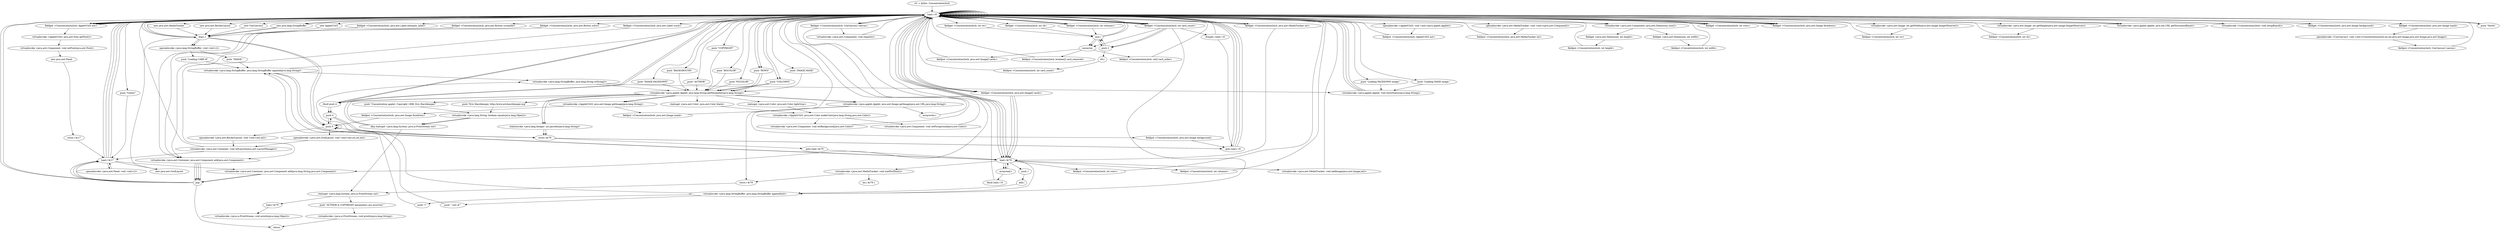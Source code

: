 digraph "" {
    "r0 := @this: Concentration2ech"
    "load.r r0"
    "r0 := @this: Concentration2ech"->"load.r r0";
    "new AppletUtil3"
    "load.r r0"->"new AppletUtil3";
    "dup1.r"
    "new AppletUtil3"->"dup1.r";
    "dup1.r"->"load.r r0";
    "specialinvoke <AppletUtil3: void <init>(java.applet.Applet)>"
    "load.r r0"->"specialinvoke <AppletUtil3: void <init>(java.applet.Applet)>";
    "fieldput <Concentration2ech: AppletUtil3 aut>"
    "specialinvoke <AppletUtil3: void <init>(java.applet.Applet)>"->"fieldput <Concentration2ech: AppletUtil3 aut>";
    "fieldput <Concentration2ech: AppletUtil3 aut>"->"load.r r0";
    "new java.awt.MediaTracker"
    "load.r r0"->"new java.awt.MediaTracker";
    "new java.awt.MediaTracker"->"dup1.r";
    "dup1.r"->"load.r r0";
    "specialinvoke <java.awt.MediaTracker: void <init>(java.awt.Component)>"
    "load.r r0"->"specialinvoke <java.awt.MediaTracker: void <init>(java.awt.Component)>";
    "fieldput <Concentration2ech: java.awt.MediaTracker mt>"
    "specialinvoke <java.awt.MediaTracker: void <init>(java.awt.Component)>"->"fieldput <Concentration2ech: java.awt.MediaTracker mt>";
    "fieldput <Concentration2ech: java.awt.MediaTracker mt>"->"load.r r0";
    "load.r r0"->"load.r r0";
    "virtualinvoke <java.awt.Component: java.awt.Dimension size()>"
    "load.r r0"->"virtualinvoke <java.awt.Component: java.awt.Dimension size()>";
    "fieldget <java.awt.Dimension: int width>"
    "virtualinvoke <java.awt.Component: java.awt.Dimension size()>"->"fieldget <java.awt.Dimension: int width>";
    "fieldput <Concentration2ech: int width>"
    "fieldget <java.awt.Dimension: int width>"->"fieldput <Concentration2ech: int width>";
    "fieldput <Concentration2ech: int width>"->"load.r r0";
    "load.r r0"->"load.r r0";
    "load.r r0"->"virtualinvoke <java.awt.Component: java.awt.Dimension size()>";
    "fieldget <java.awt.Dimension: int height>"
    "virtualinvoke <java.awt.Component: java.awt.Dimension size()>"->"fieldget <java.awt.Dimension: int height>";
    "fieldput <Concentration2ech: int height>"
    "fieldget <java.awt.Dimension: int height>"->"fieldput <Concentration2ech: int height>";
    "fieldput <Concentration2ech: int height>"->"load.r r0";
    "new java.awt.BorderLayout"
    "load.r r0"->"new java.awt.BorderLayout";
    "new java.awt.BorderLayout"->"dup1.r";
    "push 0"
    "dup1.r"->"push 0";
    "push 0"->"push 0";
    "specialinvoke <java.awt.BorderLayout: void <init>(int,int)>"
    "push 0"->"specialinvoke <java.awt.BorderLayout: void <init>(int,int)>";
    "virtualinvoke <java.awt.Container: void setLayout(java.awt.LayoutManager)>"
    "specialinvoke <java.awt.BorderLayout: void <init>(int,int)>"->"virtualinvoke <java.awt.Container: void setLayout(java.awt.LayoutManager)>";
    "virtualinvoke <java.awt.Container: void setLayout(java.awt.LayoutManager)>"->"load.r r0";
    "load.r r0"->"load.r r0";
    "fieldget <Concentration2ech: AppletUtil3 aut>"
    "load.r r0"->"fieldget <Concentration2ech: AppletUtil3 aut>";
    "fieldget <Concentration2ech: AppletUtil3 aut>"->"load.r r0";
    "push \"BGCOLOR\""
    "load.r r0"->"push \"BGCOLOR\"";
    "virtualinvoke <java.applet.Applet: java.lang.String getParameter(java.lang.String)>"
    "push \"BGCOLOR\""->"virtualinvoke <java.applet.Applet: java.lang.String getParameter(java.lang.String)>";
    "staticget <java.awt.Color: java.awt.Color lightGray>"
    "virtualinvoke <java.applet.Applet: java.lang.String getParameter(java.lang.String)>"->"staticget <java.awt.Color: java.awt.Color lightGray>";
    "virtualinvoke <AppletUtil3: java.awt.Color makeColor(java.lang.String,java.awt.Color)>"
    "staticget <java.awt.Color: java.awt.Color lightGray>"->"virtualinvoke <AppletUtil3: java.awt.Color makeColor(java.lang.String,java.awt.Color)>";
    "virtualinvoke <java.awt.Component: void setBackground(java.awt.Color)>"
    "virtualinvoke <AppletUtil3: java.awt.Color makeColor(java.lang.String,java.awt.Color)>"->"virtualinvoke <java.awt.Component: void setBackground(java.awt.Color)>";
    "virtualinvoke <java.awt.Component: void setBackground(java.awt.Color)>"->"load.r r0";
    "load.r r0"->"load.r r0";
    "load.r r0"->"fieldget <Concentration2ech: AppletUtil3 aut>";
    "fieldget <Concentration2ech: AppletUtil3 aut>"->"load.r r0";
    "push \"FGCOLOR\""
    "load.r r0"->"push \"FGCOLOR\"";
    "push \"FGCOLOR\""->"virtualinvoke <java.applet.Applet: java.lang.String getParameter(java.lang.String)>";
    "staticget <java.awt.Color: java.awt.Color black>"
    "virtualinvoke <java.applet.Applet: java.lang.String getParameter(java.lang.String)>"->"staticget <java.awt.Color: java.awt.Color black>";
    "staticget <java.awt.Color: java.awt.Color black>"->"virtualinvoke <AppletUtil3: java.awt.Color makeColor(java.lang.String,java.awt.Color)>";
    "virtualinvoke <java.awt.Component: void setForeground(java.awt.Color)>"
    "virtualinvoke <AppletUtil3: java.awt.Color makeColor(java.lang.String,java.awt.Color)>"->"virtualinvoke <java.awt.Component: void setForeground(java.awt.Color)>";
    "virtualinvoke <java.awt.Component: void setForeground(java.awt.Color)>"->"load.r r0";
    "load.r r0"->"load.r r0";
    "load.r r0"->"fieldget <Concentration2ech: AppletUtil3 aut>";
    "virtualinvoke <AppletUtil3: java.awt.Font getFont()>"
    "fieldget <Concentration2ech: AppletUtil3 aut>"->"virtualinvoke <AppletUtil3: java.awt.Font getFont()>";
    "virtualinvoke <java.awt.Component: void setFont(java.awt.Font)>"
    "virtualinvoke <AppletUtil3: java.awt.Font getFont()>"->"virtualinvoke <java.awt.Component: void setFont(java.awt.Font)>";
    "new java.awt.Panel"
    "virtualinvoke <java.awt.Component: void setFont(java.awt.Font)>"->"new java.awt.Panel";
    "store.r $r17"
    "new java.awt.Panel"->"store.r $r17";
    "load.r $r17"
    "store.r $r17"->"load.r $r17";
    "specialinvoke <java.awt.Panel: void <init>()>"
    "load.r $r17"->"specialinvoke <java.awt.Panel: void <init>()>";
    "specialinvoke <java.awt.Panel: void <init>()>"->"load.r $r17";
    "new java.awt.GridLayout"
    "load.r $r17"->"new java.awt.GridLayout";
    "new java.awt.GridLayout"->"dup1.r";
    "dup1.r"->"push 0";
    "push 4"
    "push 0"->"push 4";
    "push 4"->"push 0";
    "push 0"->"push 0";
    "specialinvoke <java.awt.GridLayout: void <init>(int,int,int,int)>"
    "push 0"->"specialinvoke <java.awt.GridLayout: void <init>(int,int,int,int)>";
    "specialinvoke <java.awt.GridLayout: void <init>(int,int,int,int)>"->"virtualinvoke <java.awt.Container: void setLayout(java.awt.LayoutManager)>";
    "virtualinvoke <java.awt.Container: void setLayout(java.awt.LayoutManager)>"->"load.r $r17";
    "load.r $r17"->"load.r r0";
    "fieldget <Concentration2ech: java.awt.Label attempts_label>"
    "load.r r0"->"fieldget <Concentration2ech: java.awt.Label attempts_label>";
    "virtualinvoke <java.awt.Container: java.awt.Component add(java.awt.Component)>"
    "fieldget <Concentration2ech: java.awt.Label attempts_label>"->"virtualinvoke <java.awt.Container: java.awt.Component add(java.awt.Component)>";
    "pop"
    "virtualinvoke <java.awt.Container: java.awt.Component add(java.awt.Component)>"->"pop";
    "pop"->"load.r $r17";
    "load.r $r17"->"load.r r0";
    "fieldget <Concentration2ech: java.awt.Button scramble>"
    "load.r r0"->"fieldget <Concentration2ech: java.awt.Button scramble>";
    "fieldget <Concentration2ech: java.awt.Button scramble>"->"virtualinvoke <java.awt.Container: java.awt.Component add(java.awt.Component)>";
    "virtualinvoke <java.awt.Container: java.awt.Component add(java.awt.Component)>"->"pop";
    "pop"->"load.r $r17";
    "load.r $r17"->"load.r r0";
    "fieldget <Concentration2ech: java.awt.Button solve>"
    "load.r r0"->"fieldget <Concentration2ech: java.awt.Button solve>";
    "fieldget <Concentration2ech: java.awt.Button solve>"->"virtualinvoke <java.awt.Container: java.awt.Component add(java.awt.Component)>";
    "virtualinvoke <java.awt.Container: java.awt.Component add(java.awt.Component)>"->"pop";
    "pop"->"load.r $r17";
    "load.r $r17"->"load.r r0";
    "fieldget <Concentration2ech: java.awt.Label score>"
    "load.r r0"->"fieldget <Concentration2ech: java.awt.Label score>";
    "fieldget <Concentration2ech: java.awt.Label score>"->"virtualinvoke <java.awt.Container: java.awt.Component add(java.awt.Component)>";
    "virtualinvoke <java.awt.Container: java.awt.Component add(java.awt.Component)>"->"pop";
    "pop"->"load.r r0";
    "push \"ROWS\""
    "load.r r0"->"push \"ROWS\"";
    "push \"ROWS\""->"virtualinvoke <java.applet.Applet: java.lang.String getParameter(java.lang.String)>";
    "ifnull push 4"
    "virtualinvoke <java.applet.Applet: java.lang.String getParameter(java.lang.String)>"->"ifnull push 4";
    "ifnull push 4"->"load.r r0";
    "load.r r0"->"push \"ROWS\"";
    "push \"ROWS\""->"virtualinvoke <java.applet.Applet: java.lang.String getParameter(java.lang.String)>";
    "staticinvoke <java.lang.Integer: int parseInt(java.lang.String)>"
    "virtualinvoke <java.applet.Applet: java.lang.String getParameter(java.lang.String)>"->"staticinvoke <java.lang.Integer: int parseInt(java.lang.String)>";
    "store.i $r79"
    "staticinvoke <java.lang.Integer: int parseInt(java.lang.String)>"->"store.i $r79";
    "goto load.r r0"
    "store.i $r79"->"goto load.r r0";
    "goto load.r r0"->"load.r r0";
    "load.i $r79"
    "load.r r0"->"load.i $r79";
    "fieldput <Concentration2ech: int rows>"
    "load.i $r79"->"fieldput <Concentration2ech: int rows>";
    "fieldput <Concentration2ech: int rows>"->"load.r r0";
    "push \"COLUMNS\""
    "load.r r0"->"push \"COLUMNS\"";
    "push \"COLUMNS\""->"virtualinvoke <java.applet.Applet: java.lang.String getParameter(java.lang.String)>";
    "virtualinvoke <java.applet.Applet: java.lang.String getParameter(java.lang.String)>"->"ifnull push 4";
    "ifnull push 4"->"load.r r0";
    "load.r r0"->"push \"COLUMNS\"";
    "push \"COLUMNS\""->"virtualinvoke <java.applet.Applet: java.lang.String getParameter(java.lang.String)>";
    "virtualinvoke <java.applet.Applet: java.lang.String getParameter(java.lang.String)>"->"staticinvoke <java.lang.Integer: int parseInt(java.lang.String)>";
    "staticinvoke <java.lang.Integer: int parseInt(java.lang.String)>"->"store.i $r79";
    "store.i $r79"->"goto load.r r0";
    "goto load.r r0"->"load.r r0";
    "load.r r0"->"load.i $r79";
    "fieldput <Concentration2ech: int columns>"
    "load.i $r79"->"fieldput <Concentration2ech: int columns>";
    "fieldput <Concentration2ech: int columns>"->"load.r r0";
    "load.r r0"->"load.r r0";
    "fieldget <Concentration2ech: int rows>"
    "load.r r0"->"fieldget <Concentration2ech: int rows>";
    "fieldget <Concentration2ech: int rows>"->"load.r r0";
    "fieldget <Concentration2ech: int columns>"
    "load.r r0"->"fieldget <Concentration2ech: int columns>";
    "mul.i"
    "fieldget <Concentration2ech: int columns>"->"mul.i";
    "push 2"
    "mul.i"->"push 2";
    "div.i"
    "push 2"->"div.i";
    "fieldput <Concentration2ech: int card_count>"
    "div.i"->"fieldput <Concentration2ech: int card_count>";
    "fieldput <Concentration2ech: int card_count>"->"load.r r0";
    "load.r r0"->"load.r r0";
    "fieldget <Concentration2ech: int card_count>"
    "load.r r0"->"fieldget <Concentration2ech: int card_count>";
    "newarray"
    "fieldget <Concentration2ech: int card_count>"->"newarray";
    "fieldput <Concentration2ech: java.awt.Image[] cards>"
    "newarray"->"fieldput <Concentration2ech: java.awt.Image[] cards>";
    "fieldput <Concentration2ech: java.awt.Image[] cards>"->"load.r r0";
    "load.r r0"->"load.r r0";
    "load.r r0"->"fieldget <Concentration2ech: int card_count>";
    "fieldget <Concentration2ech: int card_count>"->"push 2";
    "push 2"->"mul.i";
    "mul.i"->"newarray";
    "fieldput <Concentration2ech: boolean[] card_removed>"
    "newarray"->"fieldput <Concentration2ech: boolean[] card_removed>";
    "fieldput <Concentration2ech: boolean[] card_removed>"->"load.r r0";
    "load.r r0"->"load.r r0";
    "load.r r0"->"fieldget <Concentration2ech: int card_count>";
    "fieldget <Concentration2ech: int card_count>"->"push 2";
    "push 2"->"mul.i";
    "mul.i"->"newarray";
    "fieldput <Concentration2ech: int[] card_order>"
    "newarray"->"fieldput <Concentration2ech: int[] card_order>";
    "fieldput <Concentration2ech: int[] card_order>"->"load.r r0";
    "push \"Loading MASK image.\""
    "load.r r0"->"push \"Loading MASK image.\"";
    "virtualinvoke <java.applet.Applet: void showStatus(java.lang.String)>"
    "push \"Loading MASK image.\""->"virtualinvoke <java.applet.Applet: void showStatus(java.lang.String)>";
    "virtualinvoke <java.applet.Applet: void showStatus(java.lang.String)>"->"load.r r0";
    "load.r r0"->"load.r r0";
    "load.r r0"->"fieldget <Concentration2ech: AppletUtil3 aut>";
    "fieldget <Concentration2ech: AppletUtil3 aut>"->"load.r r0";
    "push \"IMAGE.MASK\""
    "load.r r0"->"push \"IMAGE.MASK\"";
    "push \"IMAGE.MASK\""->"virtualinvoke <java.applet.Applet: java.lang.String getParameter(java.lang.String)>";
    "virtualinvoke <AppletUtil3: java.awt.Image getImage(java.lang.String)>"
    "virtualinvoke <java.applet.Applet: java.lang.String getParameter(java.lang.String)>"->"virtualinvoke <AppletUtil3: java.awt.Image getImage(java.lang.String)>";
    "fieldput <Concentration2ech: java.awt.Image mask>"
    "virtualinvoke <AppletUtil3: java.awt.Image getImage(java.lang.String)>"->"fieldput <Concentration2ech: java.awt.Image mask>";
    "fieldput <Concentration2ech: java.awt.Image mask>"->"load.r r0";
    "push \"Loading FACEDOWN image.\""
    "load.r r0"->"push \"Loading FACEDOWN image.\"";
    "push \"Loading FACEDOWN image.\""->"virtualinvoke <java.applet.Applet: void showStatus(java.lang.String)>";
    "virtualinvoke <java.applet.Applet: void showStatus(java.lang.String)>"->"load.r r0";
    "load.r r0"->"load.r r0";
    "load.r r0"->"fieldget <Concentration2ech: AppletUtil3 aut>";
    "fieldget <Concentration2ech: AppletUtil3 aut>"->"load.r r0";
    "push \"IMAGE.FACEDOWN\""
    "load.r r0"->"push \"IMAGE.FACEDOWN\"";
    "push \"IMAGE.FACEDOWN\""->"virtualinvoke <java.applet.Applet: java.lang.String getParameter(java.lang.String)>";
    "virtualinvoke <java.applet.Applet: java.lang.String getParameter(java.lang.String)>"->"virtualinvoke <AppletUtil3: java.awt.Image getImage(java.lang.String)>";
    "fieldput <Concentration2ech: java.awt.Image facedown>"
    "virtualinvoke <AppletUtil3: java.awt.Image getImage(java.lang.String)>"->"fieldput <Concentration2ech: java.awt.Image facedown>";
    "fieldput <Concentration2ech: java.awt.Image facedown>"->"push 0";
    "push 0"->"store.i $r79";
    "goto load.i $r79"
    "store.i $r79"->"goto load.i $r79";
    "goto load.i $r79"->"load.i $r79";
    "load.i $r79"->"load.r r0";
    "load.r r0"->"fieldget <Concentration2ech: int card_count>";
    "ifcmplt.i load.r r0"
    "fieldget <Concentration2ech: int card_count>"->"ifcmplt.i load.r r0";
    "ifcmplt.i load.r r0"->"goto load.r r0";
    "goto load.r r0"->"load.r r0";
    "load.r r0"->"load.r r0";
    "fieldget <Concentration2ech: java.awt.Image facedown>"
    "load.r r0"->"fieldget <Concentration2ech: java.awt.Image facedown>";
    "fieldget <Concentration2ech: java.awt.Image facedown>"->"load.r r0";
    "virtualinvoke <java.awt.Image: int getWidth(java.awt.image.ImageObserver)>"
    "load.r r0"->"virtualinvoke <java.awt.Image: int getWidth(java.awt.image.ImageObserver)>";
    "fieldput <Concentration2ech: int cw>"
    "virtualinvoke <java.awt.Image: int getWidth(java.awt.image.ImageObserver)>"->"fieldput <Concentration2ech: int cw>";
    "fieldput <Concentration2ech: int cw>"->"load.r r0";
    "load.r r0"->"load.r r0";
    "load.r r0"->"fieldget <Concentration2ech: java.awt.Image facedown>";
    "fieldget <Concentration2ech: java.awt.Image facedown>"->"load.r r0";
    "virtualinvoke <java.awt.Image: int getHeight(java.awt.image.ImageObserver)>"
    "load.r r0"->"virtualinvoke <java.awt.Image: int getHeight(java.awt.image.ImageObserver)>";
    "fieldput <Concentration2ech: int ch>"
    "virtualinvoke <java.awt.Image: int getHeight(java.awt.image.ImageObserver)>"->"fieldput <Concentration2ech: int ch>";
    "fieldput <Concentration2ech: int ch>"->"load.r r0";
    "load.r r0"->"load.r r0";
    "load.r r0"->"load.r r0";
    "virtualinvoke <java.applet.Applet: java.net.URL getDocumentBase()>"
    "load.r r0"->"virtualinvoke <java.applet.Applet: java.net.URL getDocumentBase()>";
    "virtualinvoke <java.applet.Applet: java.net.URL getDocumentBase()>"->"load.r r0";
    "push \"BACKGROUND\""
    "load.r r0"->"push \"BACKGROUND\"";
    "push \"BACKGROUND\""->"virtualinvoke <java.applet.Applet: java.lang.String getParameter(java.lang.String)>";
    "virtualinvoke <java.applet.Applet: java.awt.Image getImage(java.net.URL,java.lang.String)>"
    "virtualinvoke <java.applet.Applet: java.lang.String getParameter(java.lang.String)>"->"virtualinvoke <java.applet.Applet: java.awt.Image getImage(java.net.URL,java.lang.String)>";
    "fieldput <Concentration2ech: java.awt.Image background>"
    "virtualinvoke <java.applet.Applet: java.awt.Image getImage(java.net.URL,java.lang.String)>"->"fieldput <Concentration2ech: java.awt.Image background>";
    "fieldput <Concentration2ech: java.awt.Image background>"->"goto load.r r0";
    "goto load.r r0"->"load.r r0";
    "virtualinvoke <Concentration2ech: void setupBoard()>"
    "load.r r0"->"virtualinvoke <Concentration2ech: void setupBoard()>";
    "virtualinvoke <Concentration2ech: void setupBoard()>"->"load.r r0";
    "new ConCanvas2"
    "load.r r0"->"new ConCanvas2";
    "new ConCanvas2"->"dup1.r";
    "dup1.r"->"load.r r0";
    "load.r r0"->"load.r r0";
    "load.r r0"->"fieldget <Concentration2ech: int columns>";
    "fieldget <Concentration2ech: int columns>"->"load.r r0";
    "fieldget <Concentration2ech: int cw>"
    "load.r r0"->"fieldget <Concentration2ech: int cw>";
    "fieldget <Concentration2ech: int cw>"->"mul.i";
    "mul.i"->"load.r r0";
    "load.r r0"->"fieldget <Concentration2ech: int rows>";
    "fieldget <Concentration2ech: int rows>"->"load.r r0";
    "fieldget <Concentration2ech: int ch>"
    "load.r r0"->"fieldget <Concentration2ech: int ch>";
    "fieldget <Concentration2ech: int ch>"->"mul.i";
    "mul.i"->"load.r r0";
    "fieldget <Concentration2ech: java.awt.Image background>"
    "load.r r0"->"fieldget <Concentration2ech: java.awt.Image background>";
    "fieldget <Concentration2ech: java.awt.Image background>"->"load.r r0";
    "load.r r0"->"fieldget <Concentration2ech: java.awt.Image facedown>";
    "fieldget <Concentration2ech: java.awt.Image facedown>"->"load.r r0";
    "fieldget <Concentration2ech: java.awt.Image mask>"
    "load.r r0"->"fieldget <Concentration2ech: java.awt.Image mask>";
    "specialinvoke <ConCanvas2: void <init>(Concentration2ech,int,int,java.awt.Image,java.awt.Image,java.awt.Image)>"
    "fieldget <Concentration2ech: java.awt.Image mask>"->"specialinvoke <ConCanvas2: void <init>(Concentration2ech,int,int,java.awt.Image,java.awt.Image,java.awt.Image)>";
    "fieldput <Concentration2ech: ConCanvas2 canvas>"
    "specialinvoke <ConCanvas2: void <init>(Concentration2ech,int,int,java.awt.Image,java.awt.Image,java.awt.Image)>"->"fieldput <Concentration2ech: ConCanvas2 canvas>";
    "fieldput <Concentration2ech: ConCanvas2 canvas>"->"load.r r0";
    "fieldget <Concentration2ech: ConCanvas2 canvas>"
    "load.r r0"->"fieldget <Concentration2ech: ConCanvas2 canvas>";
    "virtualinvoke <java.awt.Component: void repaint()>"
    "fieldget <Concentration2ech: ConCanvas2 canvas>"->"virtualinvoke <java.awt.Component: void repaint()>";
    "virtualinvoke <java.awt.Component: void repaint()>"->"load.r r0";
    "push \"AUTHOR\""
    "load.r r0"->"push \"AUTHOR\"";
    "push \"AUTHOR\""->"virtualinvoke <java.applet.Applet: java.lang.String getParameter(java.lang.String)>";
    "push \"Eric Harshbarger, http://www.ericharshbarger.org\""
    "virtualinvoke <java.applet.Applet: java.lang.String getParameter(java.lang.String)>"->"push \"Eric Harshbarger, http://www.ericharshbarger.org\"";
    "virtualinvoke <java.lang.String: boolean equals(java.lang.Object)>"
    "push \"Eric Harshbarger, http://www.ericharshbarger.org\""->"virtualinvoke <java.lang.String: boolean equals(java.lang.Object)>";
    "ifeq staticget <java.lang.System: java.io.PrintStream out>"
    "virtualinvoke <java.lang.String: boolean equals(java.lang.Object)>"->"ifeq staticget <java.lang.System: java.io.PrintStream out>";
    "ifeq staticget <java.lang.System: java.io.PrintStream out>"->"load.r r0";
    "push \"COPYRIGHT\""
    "load.r r0"->"push \"COPYRIGHT\"";
    "push \"COPYRIGHT\""->"virtualinvoke <java.applet.Applet: java.lang.String getParameter(java.lang.String)>";
    "push \"Concentration applet, Copyright 1998, Eric Harshbarger\""
    "virtualinvoke <java.applet.Applet: java.lang.String getParameter(java.lang.String)>"->"push \"Concentration applet, Copyright 1998, Eric Harshbarger\"";
    "push \"Concentration applet, Copyright 1998, Eric Harshbarger\""->"virtualinvoke <java.lang.String: boolean equals(java.lang.Object)>";
    "virtualinvoke <java.lang.String: boolean equals(java.lang.Object)>"->"ifeq staticget <java.lang.System: java.io.PrintStream out>";
    "ifeq staticget <java.lang.System: java.io.PrintStream out>"->"load.r r0";
    "push \"North\""
    "load.r r0"->"push \"North\"";
    "push \"North\""->"load.r r0";
    "load.r r0"->"fieldget <Concentration2ech: ConCanvas2 canvas>";
    "virtualinvoke <java.awt.Container: java.awt.Component add(java.lang.String,java.awt.Component)>"
    "fieldget <Concentration2ech: ConCanvas2 canvas>"->"virtualinvoke <java.awt.Container: java.awt.Component add(java.lang.String,java.awt.Component)>";
    "virtualinvoke <java.awt.Container: java.awt.Component add(java.lang.String,java.awt.Component)>"->"pop";
    "pop"->"load.r r0";
    "push \"Center\""
    "load.r r0"->"push \"Center\"";
    "push \"Center\""->"load.r $r17";
    "load.r $r17"->"virtualinvoke <java.awt.Container: java.awt.Component add(java.lang.String,java.awt.Component)>";
    "virtualinvoke <java.awt.Container: java.awt.Component add(java.lang.String,java.awt.Component)>"->"pop";
    "return"
    "pop"->"return";
    "staticget <java.lang.System: java.io.PrintStream out>"
    "ifeq staticget <java.lang.System: java.io.PrintStream out>"->"staticget <java.lang.System: java.io.PrintStream out>";
    "push \"AUTHOR & COPYRIGHT parameters are incorrect.\""
    "staticget <java.lang.System: java.io.PrintStream out>"->"push \"AUTHOR & COPYRIGHT parameters are incorrect.\"";
    "virtualinvoke <java.io.PrintStream: void println(java.lang.String)>"
    "push \"AUTHOR & COPYRIGHT parameters are incorrect.\""->"virtualinvoke <java.io.PrintStream: void println(java.lang.String)>";
    "virtualinvoke <java.io.PrintStream: void println(java.lang.String)>"->"return";
    "store.r $r79"
    "virtualinvoke <java.applet.Applet: java.awt.Image getImage(java.net.URL,java.lang.String)>"->"store.r $r79";
    "store.r $r79"->"staticget <java.lang.System: java.io.PrintStream out>";
    "load.r $r79"
    "staticget <java.lang.System: java.io.PrintStream out>"->"load.r $r79";
    "virtualinvoke <java.io.PrintStream: void println(java.lang.Object)>"
    "load.r $r79"->"virtualinvoke <java.io.PrintStream: void println(java.lang.Object)>";
    "ifcmplt.i load.r r0"->"load.r r0";
    "fieldget <Concentration2ech: java.awt.Image[] cards>"
    "load.r r0"->"fieldget <Concentration2ech: java.awt.Image[] cards>";
    "fieldget <Concentration2ech: java.awt.Image[] cards>"->"load.i $r79";
    "load.i $r79"->"load.r r0";
    "load.r r0"->"load.r r0";
    "load.r r0"->"virtualinvoke <java.applet.Applet: java.net.URL getDocumentBase()>";
    "virtualinvoke <java.applet.Applet: java.net.URL getDocumentBase()>"->"load.r r0";
    "new java.lang.StringBuffer"
    "load.r r0"->"new java.lang.StringBuffer";
    "new java.lang.StringBuffer"->"dup1.r";
    "specialinvoke <java.lang.StringBuffer: void <init>()>"
    "dup1.r"->"specialinvoke <java.lang.StringBuffer: void <init>()>";
    "push \"IMAGE.\""
    "specialinvoke <java.lang.StringBuffer: void <init>()>"->"push \"IMAGE.\"";
    "virtualinvoke <java.lang.StringBuffer: java.lang.StringBuffer append(java.lang.String)>"
    "push \"IMAGE.\""->"virtualinvoke <java.lang.StringBuffer: java.lang.StringBuffer append(java.lang.String)>";
    "virtualinvoke <java.lang.StringBuffer: java.lang.StringBuffer append(java.lang.String)>"->"load.i $r79";
    "virtualinvoke <java.lang.StringBuffer: java.lang.StringBuffer append(int)>"
    "load.i $r79"->"virtualinvoke <java.lang.StringBuffer: java.lang.StringBuffer append(int)>";
    "virtualinvoke <java.lang.StringBuffer: java.lang.String toString()>"
    "virtualinvoke <java.lang.StringBuffer: java.lang.StringBuffer append(int)>"->"virtualinvoke <java.lang.StringBuffer: java.lang.String toString()>";
    "virtualinvoke <java.lang.StringBuffer: java.lang.String toString()>"->"virtualinvoke <java.applet.Applet: java.lang.String getParameter(java.lang.String)>";
    "virtualinvoke <java.applet.Applet: java.lang.String getParameter(java.lang.String)>"->"virtualinvoke <java.applet.Applet: java.awt.Image getImage(java.net.URL,java.lang.String)>";
    "arraywrite.r"
    "virtualinvoke <java.applet.Applet: java.awt.Image getImage(java.net.URL,java.lang.String)>"->"arraywrite.r";
    "arraywrite.r"->"load.r r0";
    "load.r r0"->"fieldget <Concentration2ech: java.awt.Image[] cards>";
    "fieldget <Concentration2ech: java.awt.Image[] cards>"->"load.i $r79";
    "arrayread.r"
    "load.i $r79"->"arrayread.r";
    "ifnull load.r r0"
    "arrayread.r"->"ifnull load.r r0";
    "ifnull load.r r0"->"load.r r0";
    "fieldget <Concentration2ech: java.awt.MediaTracker mt>"
    "load.r r0"->"fieldget <Concentration2ech: java.awt.MediaTracker mt>";
    "fieldget <Concentration2ech: java.awt.MediaTracker mt>"->"load.r r0";
    "load.r r0"->"fieldget <Concentration2ech: java.awt.Image[] cards>";
    "fieldget <Concentration2ech: java.awt.Image[] cards>"->"load.i $r79";
    "load.i $r79"->"arrayread.r";
    "arrayread.r"->"load.i $r79";
    "virtualinvoke <java.awt.MediaTracker: void addImage(java.awt.Image,int)>"
    "load.i $r79"->"virtualinvoke <java.awt.MediaTracker: void addImage(java.awt.Image,int)>";
    "virtualinvoke <java.awt.MediaTracker: void addImage(java.awt.Image,int)>"->"load.r r0";
    "load.r r0"->"new java.lang.StringBuffer";
    "new java.lang.StringBuffer"->"dup1.r";
    "dup1.r"->"specialinvoke <java.lang.StringBuffer: void <init>()>";
    "push \"Loading CARD #\""
    "specialinvoke <java.lang.StringBuffer: void <init>()>"->"push \"Loading CARD #\"";
    "push \"Loading CARD #\""->"virtualinvoke <java.lang.StringBuffer: java.lang.StringBuffer append(java.lang.String)>";
    "virtualinvoke <java.lang.StringBuffer: java.lang.StringBuffer append(java.lang.String)>"->"load.i $r79";
    "push 1"
    "load.i $r79"->"push 1";
    "add.i"
    "push 1"->"add.i";
    "add.i"->"virtualinvoke <java.lang.StringBuffer: java.lang.StringBuffer append(int)>";
    "push \" (out of \""
    "virtualinvoke <java.lang.StringBuffer: java.lang.StringBuffer append(int)>"->"push \" (out of \"";
    "push \" (out of \""->"virtualinvoke <java.lang.StringBuffer: java.lang.StringBuffer append(java.lang.String)>";
    "virtualinvoke <java.lang.StringBuffer: java.lang.StringBuffer append(java.lang.String)>"->"load.r r0";
    "load.r r0"->"fieldget <Concentration2ech: int card_count>";
    "fieldget <Concentration2ech: int card_count>"->"virtualinvoke <java.lang.StringBuffer: java.lang.StringBuffer append(int)>";
    "push \")\""
    "virtualinvoke <java.lang.StringBuffer: java.lang.StringBuffer append(int)>"->"push \")\"";
    "push \")\""->"virtualinvoke <java.lang.StringBuffer: java.lang.StringBuffer append(java.lang.String)>";
    "virtualinvoke <java.lang.StringBuffer: java.lang.StringBuffer append(java.lang.String)>"->"virtualinvoke <java.lang.StringBuffer: java.lang.String toString()>";
    "virtualinvoke <java.lang.StringBuffer: java.lang.String toString()>"->"virtualinvoke <java.applet.Applet: void showStatus(java.lang.String)>";
    "virtualinvoke <java.applet.Applet: void showStatus(java.lang.String)>"->"load.r r0";
    "load.r r0"->"fieldget <Concentration2ech: java.awt.MediaTracker mt>";
    "fieldget <Concentration2ech: java.awt.MediaTracker mt>"->"load.i $r79";
    "virtualinvoke <java.awt.MediaTracker: void waitForID(int)>"
    "load.i $r79"->"virtualinvoke <java.awt.MediaTracker: void waitForID(int)>";
    "inc.i $r79 1"
    "virtualinvoke <java.awt.MediaTracker: void waitForID(int)>"->"inc.i $r79 1";
    "virtualinvoke <java.awt.MediaTracker: void waitForID(int)>"->"store.r $r79";
    "ifnull push 4"->"push 4";
    "push 4"->"store.i $r79";
    "ifnull push 4"->"push 4";
    "push 4"->"store.i $r79";
}
